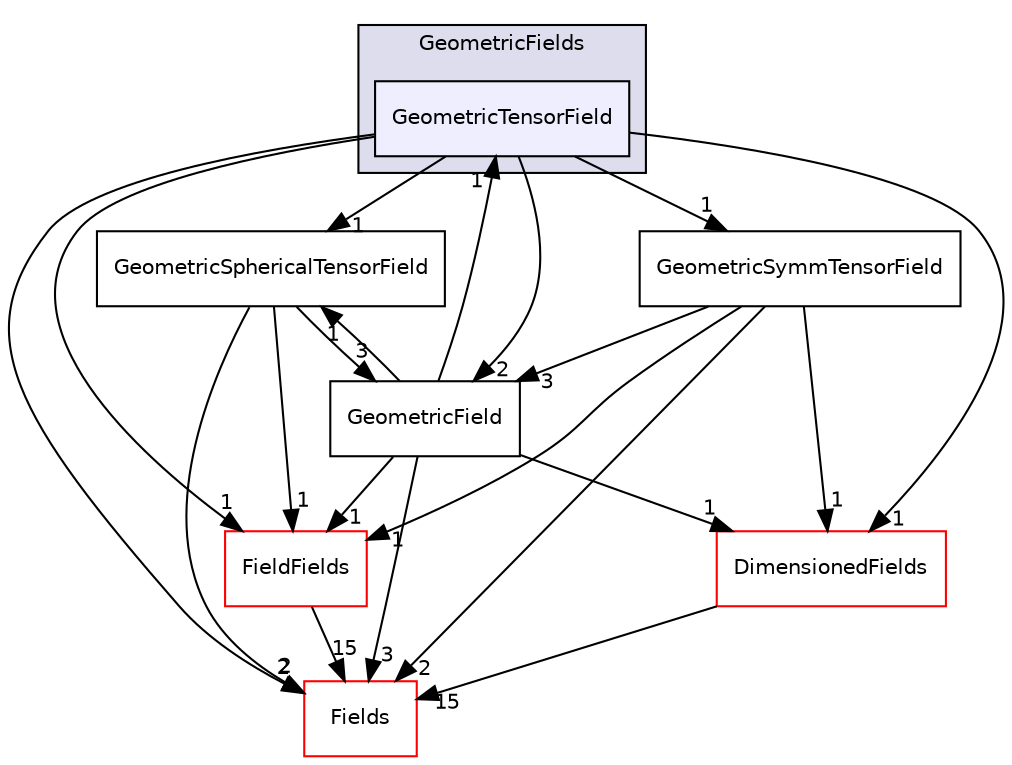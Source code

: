 digraph "src/OpenFOAM/fields/GeometricFields/GeometricTensorField" {
  bgcolor=transparent;
  compound=true
  node [ fontsize="10", fontname="Helvetica"];
  edge [ labelfontsize="10", labelfontname="Helvetica"];
  subgraph clusterdir_99558e6cce2e782cc8c86fe4c767e1e1 {
    graph [ bgcolor="#ddddee", pencolor="black", label="GeometricFields" fontname="Helvetica", fontsize="10", URL="dir_99558e6cce2e782cc8c86fe4c767e1e1.html"]
  dir_5ce9b94a15d598509690339b73ab7566 [shape=box, label="GeometricTensorField", style="filled", fillcolor="#eeeeff", pencolor="black", URL="dir_5ce9b94a15d598509690339b73ab7566.html"];
  }
  dir_7d364942a13d3ce50f6681364b448a98 [shape=box label="Fields" color="red" URL="dir_7d364942a13d3ce50f6681364b448a98.html"];
  dir_8eb3a7b50b56ddbfb00a2ddef0a44ff7 [shape=box label="FieldFields" color="red" URL="dir_8eb3a7b50b56ddbfb00a2ddef0a44ff7.html"];
  dir_1511140f93c0ce1002d17a6bb313e786 [shape=box label="GeometricSphericalTensorField" URL="dir_1511140f93c0ce1002d17a6bb313e786.html"];
  dir_02a55e4020468345e3b4cc1316f3bce2 [shape=box label="GeometricSymmTensorField" URL="dir_02a55e4020468345e3b4cc1316f3bce2.html"];
  dir_8c8bb42ce9b582caaa8128a267c381ba [shape=box label="DimensionedFields" color="red" URL="dir_8c8bb42ce9b582caaa8128a267c381ba.html"];
  dir_cd8c242dbf9349898a9b717387ebe031 [shape=box label="GeometricField" URL="dir_cd8c242dbf9349898a9b717387ebe031.html"];
  dir_8eb3a7b50b56ddbfb00a2ddef0a44ff7->dir_7d364942a13d3ce50f6681364b448a98 [headlabel="15", labeldistance=1.5 headhref="dir_002313_002323.html"];
  dir_1511140f93c0ce1002d17a6bb313e786->dir_7d364942a13d3ce50f6681364b448a98 [headlabel="2", labeldistance=1.5 headhref="dir_002350_002323.html"];
  dir_1511140f93c0ce1002d17a6bb313e786->dir_8eb3a7b50b56ddbfb00a2ddef0a44ff7 [headlabel="1", labeldistance=1.5 headhref="dir_002350_002313.html"];
  dir_1511140f93c0ce1002d17a6bb313e786->dir_cd8c242dbf9349898a9b717387ebe031 [headlabel="3", labeldistance=1.5 headhref="dir_002350_002347.html"];
  dir_02a55e4020468345e3b4cc1316f3bce2->dir_7d364942a13d3ce50f6681364b448a98 [headlabel="2", labeldistance=1.5 headhref="dir_002351_002323.html"];
  dir_02a55e4020468345e3b4cc1316f3bce2->dir_8eb3a7b50b56ddbfb00a2ddef0a44ff7 [headlabel="1", labeldistance=1.5 headhref="dir_002351_002313.html"];
  dir_02a55e4020468345e3b4cc1316f3bce2->dir_8c8bb42ce9b582caaa8128a267c381ba [headlabel="1", labeldistance=1.5 headhref="dir_002351_002307.html"];
  dir_02a55e4020468345e3b4cc1316f3bce2->dir_cd8c242dbf9349898a9b717387ebe031 [headlabel="3", labeldistance=1.5 headhref="dir_002351_002347.html"];
  dir_5ce9b94a15d598509690339b73ab7566->dir_7d364942a13d3ce50f6681364b448a98 [headlabel="2", labeldistance=1.5 headhref="dir_002352_002323.html"];
  dir_5ce9b94a15d598509690339b73ab7566->dir_8eb3a7b50b56ddbfb00a2ddef0a44ff7 [headlabel="1", labeldistance=1.5 headhref="dir_002352_002313.html"];
  dir_5ce9b94a15d598509690339b73ab7566->dir_1511140f93c0ce1002d17a6bb313e786 [headlabel="1", labeldistance=1.5 headhref="dir_002352_002350.html"];
  dir_5ce9b94a15d598509690339b73ab7566->dir_02a55e4020468345e3b4cc1316f3bce2 [headlabel="1", labeldistance=1.5 headhref="dir_002352_002351.html"];
  dir_5ce9b94a15d598509690339b73ab7566->dir_8c8bb42ce9b582caaa8128a267c381ba [headlabel="1", labeldistance=1.5 headhref="dir_002352_002307.html"];
  dir_5ce9b94a15d598509690339b73ab7566->dir_cd8c242dbf9349898a9b717387ebe031 [headlabel="2", labeldistance=1.5 headhref="dir_002352_002347.html"];
  dir_8c8bb42ce9b582caaa8128a267c381ba->dir_7d364942a13d3ce50f6681364b448a98 [headlabel="15", labeldistance=1.5 headhref="dir_002307_002323.html"];
  dir_cd8c242dbf9349898a9b717387ebe031->dir_7d364942a13d3ce50f6681364b448a98 [headlabel="3", labeldistance=1.5 headhref="dir_002347_002323.html"];
  dir_cd8c242dbf9349898a9b717387ebe031->dir_8eb3a7b50b56ddbfb00a2ddef0a44ff7 [headlabel="1", labeldistance=1.5 headhref="dir_002347_002313.html"];
  dir_cd8c242dbf9349898a9b717387ebe031->dir_1511140f93c0ce1002d17a6bb313e786 [headlabel="1", labeldistance=1.5 headhref="dir_002347_002350.html"];
  dir_cd8c242dbf9349898a9b717387ebe031->dir_5ce9b94a15d598509690339b73ab7566 [headlabel="1", labeldistance=1.5 headhref="dir_002347_002352.html"];
  dir_cd8c242dbf9349898a9b717387ebe031->dir_8c8bb42ce9b582caaa8128a267c381ba [headlabel="1", labeldistance=1.5 headhref="dir_002347_002307.html"];
}

